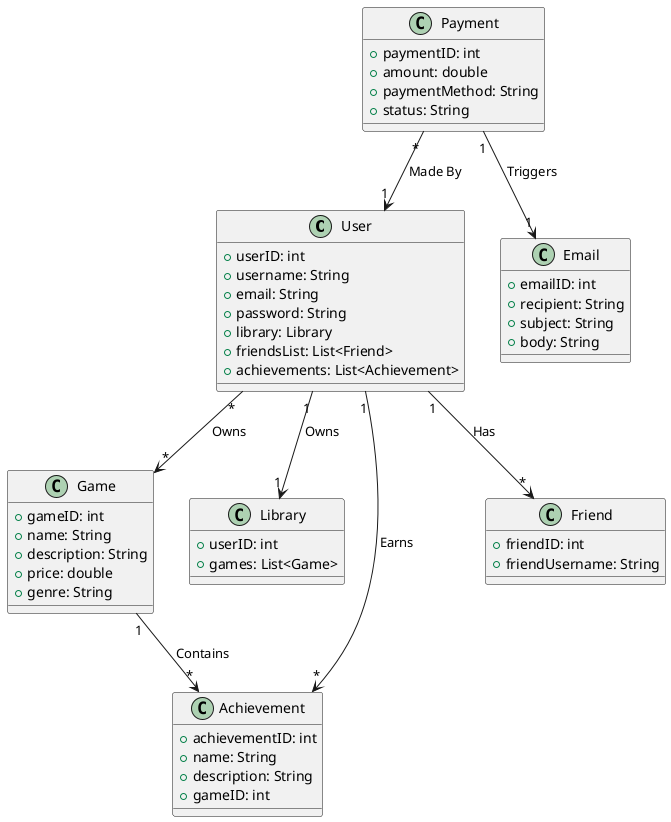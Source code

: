 @startuml
class User {
    +userID: int
    +username: String
    +email: String
    +password: String
    +library: Library
    +friendsList: List<Friend>
    +achievements: List<Achievement>
}

class Game {
    +gameID: int
    +name: String
    +description: String
    +price: double
    +genre: String
}

class Library {
    +userID: int
    +games: List<Game>
}

class Achievement {
    +achievementID: int
    +name: String
    +description: String
    +gameID: int
}

class Friend {
    +friendID: int
    +friendUsername: String
}

class Payment {
    +paymentID: int
    +amount: double
    +paymentMethod: String
    +status: String
}

class Email {
    +emailID: int
    +recipient: String
    +subject: String
    +body: String
}

User "1" --> "1" Library : Owns
User "1" --> "*" Friend : Has
User "1" --> "*" Achievement : Earns
User "*" --> "*" Game : Owns
Game "1" --> "*" Achievement : Contains
Payment "*" --> "1" User : Made By
Payment "1" --> "1" Email : Triggers
@enduml
